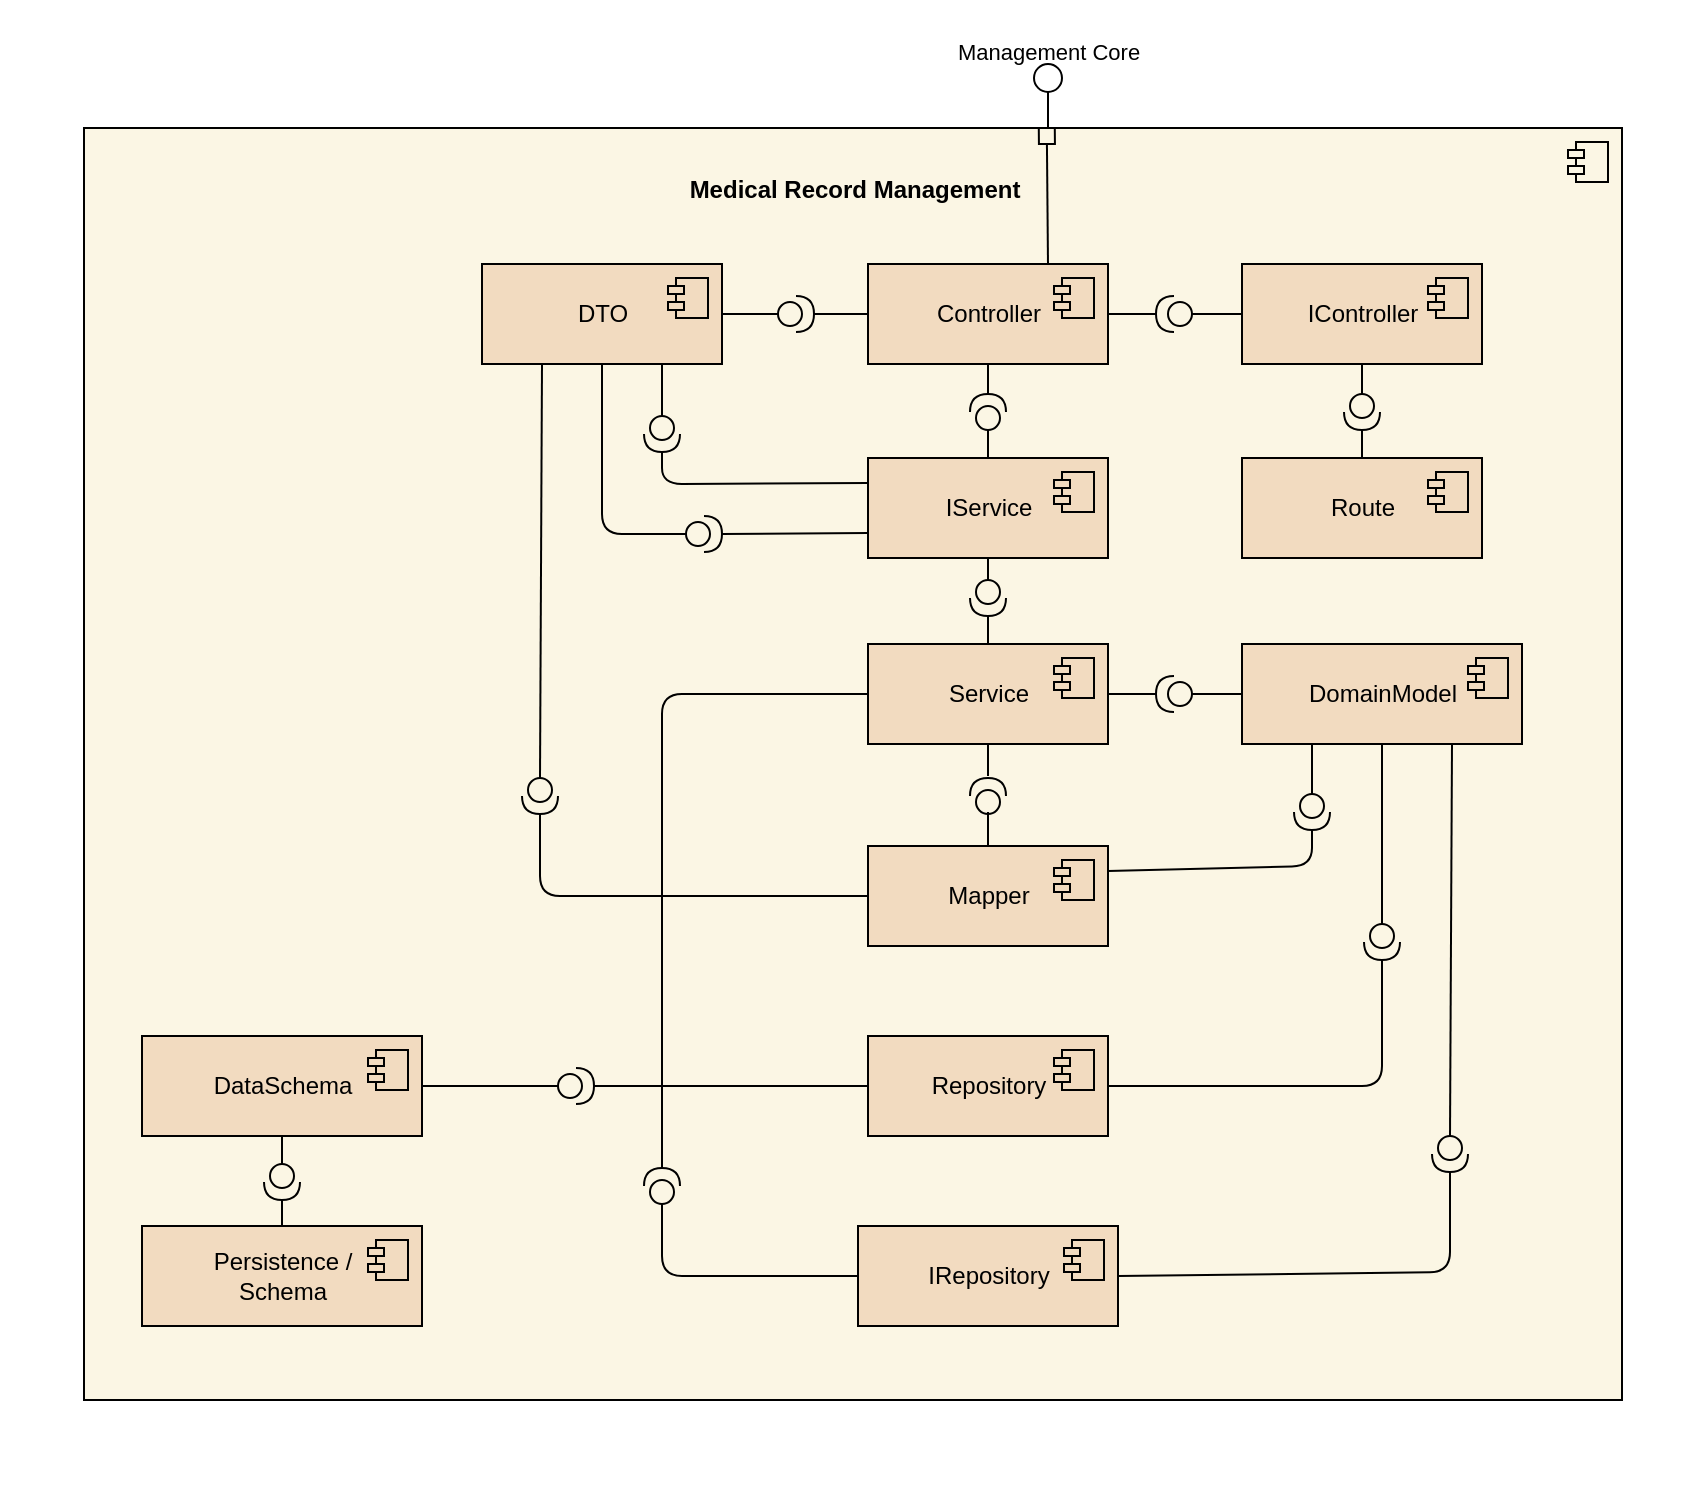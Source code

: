 <mxfile>
    <diagram id="2KhIsbDiPvBkP_OM17Oy" name="Page-1">
        <mxGraphModel dx="2700" dy="2297" grid="0" gridSize="4" guides="1" tooltips="1" connect="1" arrows="1" fold="1" page="1" pageScale="1" pageWidth="850" pageHeight="1100" background="#FFFFFF" math="0" shadow="0">
            <root>
                <mxCell id="0"/>
                <mxCell id="1" parent="0"/>
                <mxCell id="227" value="" style="whiteSpace=wrap;html=1;strokeColor=none;fontColor=#000000;fillColor=none;" vertex="1" parent="1">
                    <mxGeometry x="388" y="-50" width="852" height="743" as="geometry"/>
                </mxCell>
                <mxCell id="113" value="&lt;b&gt;Medical Record Management&lt;br&gt;&lt;br&gt;&lt;br&gt;&lt;br&gt;&lt;br&gt;&lt;br&gt;&lt;br&gt;&lt;br&gt;&lt;br&gt;&lt;br&gt;&lt;br&gt;&lt;br&gt;&lt;br&gt;&lt;br&gt;&lt;br&gt;&lt;br&gt;&lt;br&gt;&lt;br&gt;&lt;br&gt;&lt;br&gt;&lt;br&gt;&lt;br&gt;&lt;br&gt;&lt;br&gt;&lt;br&gt;&lt;br&gt;&lt;br&gt;&lt;br&gt;&lt;br&gt;&lt;br&gt;&lt;br&gt;&lt;br&gt;&lt;br&gt;&lt;br&gt;&lt;br&gt;&lt;br&gt;&lt;br&gt;&lt;br&gt;&lt;br&gt;&lt;br&gt;&lt;br&gt;&lt;/b&gt;" style="html=1;dropTarget=0;fillColor=#FBF6E4;strokeColor=#000000;fontColor=#000000;" vertex="1" parent="1">
                    <mxGeometry x="430" y="14" width="769" height="636" as="geometry"/>
                </mxCell>
                <mxCell id="114" value="" style="shape=module;jettyWidth=8;jettyHeight=4;fillColor=#FBF6E4;strokeColor=#000000;" vertex="1" parent="113">
                    <mxGeometry x="1" width="20" height="20" relative="1" as="geometry">
                        <mxPoint x="-27" y="7" as="offset"/>
                    </mxGeometry>
                </mxCell>
                <mxCell id="213" style="edgeStyle=none;html=1;exitX=1;exitY=0.5;exitDx=0;exitDy=0;entryX=1;entryY=0.5;entryDx=0;entryDy=0;entryPerimeter=0;strokeColor=#000000;endArrow=none;endFill=0;" edge="1" parent="1" source="117" target="208">
                    <mxGeometry relative="1" as="geometry">
                        <Array as="points">
                            <mxPoint x="1113" y="586"/>
                        </Array>
                    </mxGeometry>
                </mxCell>
                <mxCell id="215" style="edgeStyle=none;html=1;exitX=0;exitY=0.5;exitDx=0;exitDy=0;entryX=0;entryY=0.5;entryDx=0;entryDy=0;entryPerimeter=0;strokeColor=#000000;endArrow=none;endFill=0;" edge="1" parent="1" source="117" target="214">
                    <mxGeometry relative="1" as="geometry">
                        <Array as="points">
                            <mxPoint x="719" y="588"/>
                        </Array>
                    </mxGeometry>
                </mxCell>
                <mxCell id="117" value="IRepository" style="html=1;dropTarget=0;fillColor=#f2dbc0;strokeColor=#000000;fontColor=#000000;align=center;" vertex="1" parent="1">
                    <mxGeometry x="817" y="563" width="130" height="50" as="geometry"/>
                </mxCell>
                <mxCell id="118" value="" style="shape=module;jettyWidth=8;jettyHeight=4;fillColor=#f2dbc0;strokeColor=#000000;" vertex="1" parent="117">
                    <mxGeometry x="1" width="20" height="20" relative="1" as="geometry">
                        <mxPoint x="-27" y="7" as="offset"/>
                    </mxGeometry>
                </mxCell>
                <mxCell id="209" style="edgeStyle=none;html=1;exitX=1;exitY=0.5;exitDx=0;exitDy=0;entryX=1;entryY=0.5;entryDx=0;entryDy=0;entryPerimeter=0;strokeColor=#000000;endArrow=none;endFill=0;" edge="1" parent="1" source="120" target="206">
                    <mxGeometry relative="1" as="geometry">
                        <Array as="points">
                            <mxPoint x="1079" y="493"/>
                        </Array>
                    </mxGeometry>
                </mxCell>
                <mxCell id="217" style="edgeStyle=none;html=1;exitX=0;exitY=0.5;exitDx=0;exitDy=0;entryX=1;entryY=0.5;entryDx=0;entryDy=0;entryPerimeter=0;strokeColor=#000000;endArrow=none;endFill=0;" edge="1" parent="1" source="120" target="142">
                    <mxGeometry relative="1" as="geometry"/>
                </mxCell>
                <mxCell id="120" value="Repository" style="html=1;dropTarget=0;fillColor=#f2dbc0;strokeColor=#000000;fontColor=#000000;" vertex="1" parent="1">
                    <mxGeometry x="822" y="468" width="120" height="50" as="geometry"/>
                </mxCell>
                <mxCell id="121" value="" style="shape=module;jettyWidth=8;jettyHeight=4;fillColor=#f2dbc0;strokeColor=#000000;" vertex="1" parent="120">
                    <mxGeometry x="1" width="20" height="20" relative="1" as="geometry">
                        <mxPoint x="-27" y="7" as="offset"/>
                    </mxGeometry>
                </mxCell>
                <mxCell id="198" style="edgeStyle=none;html=1;exitX=0;exitY=0.5;exitDx=0;exitDy=0;entryX=1;entryY=0.5;entryDx=0;entryDy=0;entryPerimeter=0;strokeColor=#000000;endArrow=none;endFill=0;" edge="1" parent="1" source="125" target="197">
                    <mxGeometry relative="1" as="geometry">
                        <Array as="points">
                            <mxPoint x="658" y="398"/>
                        </Array>
                    </mxGeometry>
                </mxCell>
                <mxCell id="205" style="edgeStyle=none;html=1;exitX=1;exitY=0.25;exitDx=0;exitDy=0;entryX=1;entryY=0.5;entryDx=0;entryDy=0;entryPerimeter=0;strokeColor=#000000;endArrow=none;endFill=0;" edge="1" parent="1" source="125" target="203">
                    <mxGeometry relative="1" as="geometry">
                        <Array as="points">
                            <mxPoint x="1044" y="383"/>
                        </Array>
                    </mxGeometry>
                </mxCell>
                <mxCell id="125" value="Mapper" style="html=1;dropTarget=0;fillColor=#f2dbc0;strokeColor=#000000;fontColor=#000000;" vertex="1" parent="1">
                    <mxGeometry x="822" y="373" width="120" height="50" as="geometry"/>
                </mxCell>
                <mxCell id="126" value="" style="shape=module;jettyWidth=8;jettyHeight=4;fillColor=#f2dbc0;strokeColor=#000000;" vertex="1" parent="125">
                    <mxGeometry x="1" width="20" height="20" relative="1" as="geometry">
                        <mxPoint x="-27" y="7" as="offset"/>
                    </mxGeometry>
                </mxCell>
                <mxCell id="181" style="edgeStyle=none;html=1;exitX=1;exitY=0.5;exitDx=0;exitDy=0;entryX=0;entryY=0.5;entryDx=0;entryDy=0;entryPerimeter=0;strokeColor=#000000;endArrow=none;endFill=0;" edge="1" parent="1" source="131" target="180">
                    <mxGeometry relative="1" as="geometry"/>
                </mxCell>
                <mxCell id="185" style="edgeStyle=none;html=1;exitX=0.75;exitY=1;exitDx=0;exitDy=0;entryX=0;entryY=0.5;entryDx=0;entryDy=0;entryPerimeter=0;strokeColor=#000000;endArrow=none;endFill=0;" edge="1" parent="1" source="131" target="183">
                    <mxGeometry relative="1" as="geometry"/>
                </mxCell>
                <mxCell id="188" style="edgeStyle=none;html=1;exitX=0.5;exitY=1;exitDx=0;exitDy=0;entryX=0;entryY=0.5;entryDx=0;entryDy=0;entryPerimeter=0;strokeColor=#000000;endArrow=none;endFill=0;" edge="1" parent="1" source="131" target="195">
                    <mxGeometry relative="1" as="geometry">
                        <mxPoint x="689" y="179.0" as="targetPoint"/>
                        <Array as="points">
                            <mxPoint x="689" y="217"/>
                        </Array>
                    </mxGeometry>
                </mxCell>
                <mxCell id="131" value="DTO" style="html=1;dropTarget=0;fillColor=#f2dbc0;strokeColor=#000000;fontColor=#000000;" vertex="1" parent="1">
                    <mxGeometry x="629" y="82" width="120" height="50" as="geometry"/>
                </mxCell>
                <mxCell id="132" value="" style="shape=module;jettyWidth=8;jettyHeight=4;fillColor=#f2dbc0;strokeColor=#000000;" vertex="1" parent="131">
                    <mxGeometry x="1" width="20" height="20" relative="1" as="geometry">
                        <mxPoint x="-27" y="7" as="offset"/>
                    </mxGeometry>
                </mxCell>
                <mxCell id="222" style="edgeStyle=none;html=1;exitX=1;exitY=0.5;exitDx=0;exitDy=0;exitPerimeter=0;entryX=0.5;entryY=0;entryDx=0;entryDy=0;strokeColor=#000000;endArrow=none;endFill=0;" edge="1" parent="1" source="134" target="219">
                    <mxGeometry relative="1" as="geometry"/>
                </mxCell>
                <mxCell id="134" value="" style="shape=providedRequiredInterface;html=1;verticalLabelPosition=bottom;sketch=0;fontColor=#000000;fillColor=none;direction=south;strokeColor=#000000;" vertex="1" parent="1">
                    <mxGeometry x="520" y="532" width="18" height="18" as="geometry"/>
                </mxCell>
                <mxCell id="221" style="edgeStyle=none;html=1;exitX=0.5;exitY=1;exitDx=0;exitDy=0;entryX=0;entryY=0.5;entryDx=0;entryDy=0;entryPerimeter=0;strokeColor=#000000;endArrow=none;endFill=0;" edge="1" parent="1" source="137" target="134">
                    <mxGeometry relative="1" as="geometry"/>
                </mxCell>
                <mxCell id="137" value="DataSchema" style="html=1;dropTarget=0;fillColor=#f2dbc0;strokeColor=#000000;fontColor=#000000;" vertex="1" parent="1">
                    <mxGeometry x="459" y="468" width="140" height="50" as="geometry"/>
                </mxCell>
                <mxCell id="138" value="" style="shape=module;jettyWidth=8;jettyHeight=4;fillColor=#f2dbc0;strokeColor=#000000;" vertex="1" parent="137">
                    <mxGeometry x="1" width="20" height="20" relative="1" as="geometry">
                        <mxPoint x="-27" y="7" as="offset"/>
                    </mxGeometry>
                </mxCell>
                <mxCell id="204" style="edgeStyle=none;html=1;exitX=0.25;exitY=1;exitDx=0;exitDy=0;entryX=0;entryY=0.5;entryDx=0;entryDy=0;entryPerimeter=0;strokeColor=#000000;endArrow=none;endFill=0;" edge="1" parent="1" source="139" target="203">
                    <mxGeometry relative="1" as="geometry"/>
                </mxCell>
                <mxCell id="211" style="edgeStyle=none;html=1;exitX=0.5;exitY=1;exitDx=0;exitDy=0;entryX=0;entryY=0.5;entryDx=0;entryDy=0;entryPerimeter=0;strokeColor=#000000;endArrow=none;endFill=0;" edge="1" parent="1" source="139" target="206">
                    <mxGeometry relative="1" as="geometry"/>
                </mxCell>
                <mxCell id="212" style="edgeStyle=none;html=1;exitX=0.75;exitY=1;exitDx=0;exitDy=0;entryX=0;entryY=0.5;entryDx=0;entryDy=0;entryPerimeter=0;strokeColor=#000000;endArrow=none;endFill=0;" edge="1" parent="1" source="139" target="208">
                    <mxGeometry relative="1" as="geometry"/>
                </mxCell>
                <mxCell id="139" value="DomainModel" style="html=1;dropTarget=0;fillColor=#f2dbc0;strokeColor=#000000;fontColor=#000000;" vertex="1" parent="1">
                    <mxGeometry x="1009" y="272" width="140" height="50" as="geometry"/>
                </mxCell>
                <mxCell id="140" value="" style="shape=module;jettyWidth=8;jettyHeight=4;fillColor=#f2dbc0;strokeColor=#000000;" vertex="1" parent="139">
                    <mxGeometry x="1" width="20" height="20" relative="1" as="geometry">
                        <mxPoint x="-27" y="7" as="offset"/>
                    </mxGeometry>
                </mxCell>
                <mxCell id="218" style="edgeStyle=none;html=1;exitX=0;exitY=0.5;exitDx=0;exitDy=0;exitPerimeter=0;entryX=1;entryY=0.5;entryDx=0;entryDy=0;strokeColor=#000000;endArrow=none;endFill=0;" edge="1" parent="1" source="142" target="137">
                    <mxGeometry relative="1" as="geometry"/>
                </mxCell>
                <mxCell id="142" value="" style="shape=providedRequiredInterface;html=1;verticalLabelPosition=bottom;sketch=0;fontColor=#000000;fillColor=none;direction=west;strokeColor=#000000;rotation=-180;" vertex="1" parent="1">
                    <mxGeometry x="667" y="484" width="18" height="18" as="geometry"/>
                </mxCell>
                <mxCell id="192" style="edgeStyle=none;html=1;exitX=0.5;exitY=1;exitDx=0;exitDy=0;entryX=0;entryY=0.5;entryDx=0;entryDy=0;entryPerimeter=0;strokeColor=#000000;endArrow=none;endFill=0;" edge="1" parent="1" source="144">
                    <mxGeometry relative="1" as="geometry">
                        <mxPoint x="882" y="338" as="targetPoint"/>
                    </mxGeometry>
                </mxCell>
                <mxCell id="202" style="edgeStyle=none;html=1;exitX=1;exitY=0.5;exitDx=0;exitDy=0;entryX=1;entryY=0.5;entryDx=0;entryDy=0;entryPerimeter=0;strokeColor=#000000;endArrow=none;endFill=0;" edge="1" parent="1" source="144" target="200">
                    <mxGeometry relative="1" as="geometry"/>
                </mxCell>
                <mxCell id="144" value="Service" style="html=1;dropTarget=0;fillColor=#f2dbc0;strokeColor=#000000;fontColor=#000000;" vertex="1" parent="1">
                    <mxGeometry x="822" y="272" width="120" height="50" as="geometry"/>
                </mxCell>
                <mxCell id="145" value="" style="shape=module;jettyWidth=8;jettyHeight=4;fillColor=#f2dbc0;strokeColor=#000000;" vertex="1" parent="144">
                    <mxGeometry x="1" width="20" height="20" relative="1" as="geometry">
                        <mxPoint x="-27" y="7" as="offset"/>
                    </mxGeometry>
                </mxCell>
                <mxCell id="168" style="edgeStyle=none;html=1;exitX=1;exitY=0.5;exitDx=0;exitDy=0;entryX=1;entryY=0.5;entryDx=0;entryDy=0;entryPerimeter=0;strokeColor=#000000;endArrow=none;endFill=0;" edge="1" parent="1" source="147" target="166">
                    <mxGeometry relative="1" as="geometry"/>
                </mxCell>
                <mxCell id="175" style="edgeStyle=none;html=1;exitX=0.5;exitY=1;exitDx=0;exitDy=0;entryX=1;entryY=0.5;entryDx=0;entryDy=0;entryPerimeter=0;strokeColor=#000000;endArrow=none;endFill=0;" edge="1" parent="1" source="147" target="174">
                    <mxGeometry relative="1" as="geometry"/>
                </mxCell>
                <mxCell id="147" value="Controller" style="html=1;dropTarget=0;fillColor=#f2dbc0;strokeColor=#000000;fontColor=#000000;" vertex="1" parent="1">
                    <mxGeometry x="822" y="82" width="120" height="50" as="geometry"/>
                </mxCell>
                <mxCell id="148" value="" style="shape=module;jettyWidth=8;jettyHeight=4;fillColor=#f2dbc0;strokeColor=#000000;" vertex="1" parent="147">
                    <mxGeometry x="1" width="20" height="20" relative="1" as="geometry">
                        <mxPoint x="-27" y="7" as="offset"/>
                    </mxGeometry>
                </mxCell>
                <mxCell id="162" value="IController" style="html=1;dropTarget=0;fillColor=#f2dbc0;strokeColor=#000000;fontColor=#000000;" vertex="1" parent="1">
                    <mxGeometry x="1009" y="82" width="120" height="50" as="geometry"/>
                </mxCell>
                <mxCell id="163" value="" style="shape=module;jettyWidth=8;jettyHeight=4;fillColor=#f2dbc0;strokeColor=#000000;" vertex="1" parent="162">
                    <mxGeometry x="1" width="20" height="20" relative="1" as="geometry">
                        <mxPoint x="-27" y="7" as="offset"/>
                    </mxGeometry>
                </mxCell>
                <mxCell id="164" value="Route" style="html=1;dropTarget=0;fillColor=#f2dbc0;strokeColor=#000000;fontColor=#000000;" vertex="1" parent="1">
                    <mxGeometry x="1009" y="179" width="120" height="50" as="geometry"/>
                </mxCell>
                <mxCell id="165" value="" style="shape=module;jettyWidth=8;jettyHeight=4;fillColor=#f2dbc0;strokeColor=#000000;" vertex="1" parent="164">
                    <mxGeometry x="1" width="20" height="20" relative="1" as="geometry">
                        <mxPoint x="-27" y="7" as="offset"/>
                    </mxGeometry>
                </mxCell>
                <mxCell id="167" style="edgeStyle=none;html=1;exitX=0;exitY=0.5;exitDx=0;exitDy=0;exitPerimeter=0;entryX=0;entryY=0.5;entryDx=0;entryDy=0;endArrow=none;endFill=0;strokeColor=#000000;" edge="1" parent="1" source="166" target="162">
                    <mxGeometry relative="1" as="geometry"/>
                </mxCell>
                <mxCell id="166" value="" style="shape=providedRequiredInterface;html=1;verticalLabelPosition=bottom;sketch=0;fontColor=#000000;fillColor=none;direction=west;strokeColor=#000000;" vertex="1" parent="1">
                    <mxGeometry x="966" y="98" width="18" height="18" as="geometry"/>
                </mxCell>
                <mxCell id="170" style="edgeStyle=none;html=1;exitX=0;exitY=0.5;exitDx=0;exitDy=0;exitPerimeter=0;strokeColor=#000000;endArrow=none;endFill=0;" edge="1" parent="1" source="169" target="162">
                    <mxGeometry relative="1" as="geometry"/>
                </mxCell>
                <mxCell id="171" style="edgeStyle=none;html=1;exitX=1;exitY=0.5;exitDx=0;exitDy=0;exitPerimeter=0;entryX=0.5;entryY=0;entryDx=0;entryDy=0;strokeColor=#000000;endArrow=none;endFill=0;" edge="1" parent="1" source="169" target="164">
                    <mxGeometry relative="1" as="geometry"/>
                </mxCell>
                <mxCell id="169" value="" style="shape=providedRequiredInterface;html=1;verticalLabelPosition=bottom;sketch=0;fontColor=#000000;fillColor=none;direction=south;strokeColor=#000000;" vertex="1" parent="1">
                    <mxGeometry x="1060" y="147" width="18" height="18" as="geometry"/>
                </mxCell>
                <mxCell id="178" style="edgeStyle=none;html=1;exitX=0.5;exitY=1;exitDx=0;exitDy=0;entryX=0;entryY=0.5;entryDx=0;entryDy=0;entryPerimeter=0;strokeColor=#000000;endArrow=none;endFill=0;" edge="1" parent="1" source="172" target="177">
                    <mxGeometry relative="1" as="geometry"/>
                </mxCell>
                <mxCell id="196" style="edgeStyle=none;html=1;exitX=0;exitY=0.75;exitDx=0;exitDy=0;strokeColor=#000000;endArrow=none;endFill=0;" edge="1" parent="1" source="172" target="195">
                    <mxGeometry relative="1" as="geometry"/>
                </mxCell>
                <mxCell id="172" value="IService" style="html=1;dropTarget=0;fillColor=#f2dbc0;strokeColor=#000000;fontColor=#000000;" vertex="1" parent="1">
                    <mxGeometry x="822" y="179" width="120" height="50" as="geometry"/>
                </mxCell>
                <mxCell id="173" value="" style="shape=module;jettyWidth=8;jettyHeight=4;fillColor=#f2dbc0;strokeColor=#000000;" vertex="1" parent="172">
                    <mxGeometry x="1" width="20" height="20" relative="1" as="geometry">
                        <mxPoint x="-27" y="7" as="offset"/>
                    </mxGeometry>
                </mxCell>
                <mxCell id="176" style="edgeStyle=none;html=1;exitX=0;exitY=0.5;exitDx=0;exitDy=0;exitPerimeter=0;entryX=0.5;entryY=0;entryDx=0;entryDy=0;strokeColor=#000000;endArrow=none;endFill=0;" edge="1" parent="1" source="174" target="172">
                    <mxGeometry relative="1" as="geometry"/>
                </mxCell>
                <mxCell id="174" value="" style="shape=providedRequiredInterface;html=1;verticalLabelPosition=bottom;sketch=0;fontColor=#000000;fillColor=none;direction=north;strokeColor=#000000;" vertex="1" parent="1">
                    <mxGeometry x="873" y="147" width="18" height="18" as="geometry"/>
                </mxCell>
                <mxCell id="179" style="edgeStyle=none;html=1;exitX=1;exitY=0.5;exitDx=0;exitDy=0;exitPerimeter=0;entryX=0.5;entryY=0;entryDx=0;entryDy=0;strokeColor=#000000;endArrow=none;endFill=0;" edge="1" parent="1" source="177" target="144">
                    <mxGeometry relative="1" as="geometry"/>
                </mxCell>
                <mxCell id="177" value="" style="shape=providedRequiredInterface;html=1;verticalLabelPosition=bottom;sketch=0;fontColor=#000000;fillColor=none;direction=south;strokeColor=#000000;" vertex="1" parent="1">
                    <mxGeometry x="873" y="240" width="18" height="18" as="geometry"/>
                </mxCell>
                <mxCell id="182" style="edgeStyle=none;html=1;exitX=1;exitY=0.5;exitDx=0;exitDy=0;exitPerimeter=0;entryX=0;entryY=0.5;entryDx=0;entryDy=0;strokeColor=#000000;endArrow=none;endFill=0;" edge="1" parent="1" source="180" target="147">
                    <mxGeometry relative="1" as="geometry"/>
                </mxCell>
                <mxCell id="180" value="" style="shape=providedRequiredInterface;html=1;verticalLabelPosition=bottom;sketch=0;fontColor=#000000;fillColor=none;direction=west;strokeColor=#000000;rotation=-180;" vertex="1" parent="1">
                    <mxGeometry x="777" y="98" width="18" height="18" as="geometry"/>
                </mxCell>
                <mxCell id="186" style="edgeStyle=none;html=1;exitX=1;exitY=0.5;exitDx=0;exitDy=0;exitPerimeter=0;entryX=0;entryY=0.25;entryDx=0;entryDy=0;strokeColor=#000000;endArrow=none;endFill=0;" edge="1" parent="1" source="183" target="172">
                    <mxGeometry relative="1" as="geometry">
                        <Array as="points">
                            <mxPoint x="719" y="192"/>
                        </Array>
                    </mxGeometry>
                </mxCell>
                <mxCell id="183" value="" style="shape=providedRequiredInterface;html=1;verticalLabelPosition=bottom;sketch=0;fontColor=#000000;fillColor=none;direction=south;strokeColor=#000000;" vertex="1" parent="1">
                    <mxGeometry x="710" y="158" width="18" height="18" as="geometry"/>
                </mxCell>
                <mxCell id="193" style="edgeStyle=none;html=1;exitX=1;exitY=0.5;exitDx=0;exitDy=0;exitPerimeter=0;entryX=0.5;entryY=0;entryDx=0;entryDy=0;strokeColor=#000000;endArrow=none;endFill=0;" edge="1" parent="1" target="125">
                    <mxGeometry relative="1" as="geometry">
                        <mxPoint x="882" y="356.0" as="sourcePoint"/>
                    </mxGeometry>
                </mxCell>
                <mxCell id="194" value="" style="shape=providedRequiredInterface;html=1;verticalLabelPosition=bottom;sketch=0;fontColor=#000000;fillColor=none;direction=north;strokeColor=#000000;" vertex="1" parent="1">
                    <mxGeometry x="873" y="339" width="18" height="18" as="geometry"/>
                </mxCell>
                <mxCell id="195" value="" style="shape=providedRequiredInterface;html=1;verticalLabelPosition=bottom;sketch=0;fontColor=#000000;fillColor=none;direction=west;strokeColor=#000000;rotation=-180;" vertex="1" parent="1">
                    <mxGeometry x="731" y="208" width="18" height="18" as="geometry"/>
                </mxCell>
                <mxCell id="199" style="edgeStyle=none;html=1;exitX=0;exitY=0.5;exitDx=0;exitDy=0;exitPerimeter=0;entryX=0.25;entryY=1;entryDx=0;entryDy=0;strokeColor=#000000;endArrow=none;endFill=0;" edge="1" parent="1" source="197" target="131">
                    <mxGeometry relative="1" as="geometry"/>
                </mxCell>
                <mxCell id="197" value="" style="shape=providedRequiredInterface;html=1;verticalLabelPosition=bottom;sketch=0;fontColor=#000000;fillColor=none;direction=south;strokeColor=#000000;" vertex="1" parent="1">
                    <mxGeometry x="649" y="339" width="18" height="18" as="geometry"/>
                </mxCell>
                <mxCell id="201" style="edgeStyle=none;html=1;exitX=0;exitY=0.5;exitDx=0;exitDy=0;exitPerimeter=0;entryX=0;entryY=0.5;entryDx=0;entryDy=0;strokeColor=#000000;endArrow=none;endFill=0;" edge="1" parent="1" source="200" target="139">
                    <mxGeometry relative="1" as="geometry"/>
                </mxCell>
                <mxCell id="200" value="" style="shape=providedRequiredInterface;html=1;verticalLabelPosition=bottom;sketch=0;fontColor=#000000;fillColor=none;direction=west;strokeColor=#000000;" vertex="1" parent="1">
                    <mxGeometry x="966" y="288" width="18" height="18" as="geometry"/>
                </mxCell>
                <mxCell id="203" value="" style="shape=providedRequiredInterface;html=1;verticalLabelPosition=bottom;sketch=0;fontColor=#000000;fillColor=none;direction=south;strokeColor=#000000;" vertex="1" parent="1">
                    <mxGeometry x="1035" y="347" width="18" height="18" as="geometry"/>
                </mxCell>
                <mxCell id="206" value="" style="shape=providedRequiredInterface;html=1;verticalLabelPosition=bottom;sketch=0;fontColor=#000000;fillColor=none;direction=south;strokeColor=#000000;" vertex="1" parent="1">
                    <mxGeometry x="1070" y="412" width="18" height="18" as="geometry"/>
                </mxCell>
                <mxCell id="208" value="" style="shape=providedRequiredInterface;html=1;verticalLabelPosition=bottom;sketch=0;fontColor=#000000;fillColor=none;direction=south;strokeColor=#000000;" vertex="1" parent="1">
                    <mxGeometry x="1104" y="518" width="18" height="18" as="geometry"/>
                </mxCell>
                <mxCell id="216" style="edgeStyle=none;html=1;exitX=1;exitY=0.5;exitDx=0;exitDy=0;exitPerimeter=0;entryX=0;entryY=0.5;entryDx=0;entryDy=0;strokeColor=#000000;endArrow=none;endFill=0;" edge="1" parent="1" source="214" target="144">
                    <mxGeometry relative="1" as="geometry">
                        <Array as="points">
                            <mxPoint x="719" y="297"/>
                        </Array>
                    </mxGeometry>
                </mxCell>
                <mxCell id="214" value="" style="shape=providedRequiredInterface;html=1;verticalLabelPosition=bottom;sketch=0;fontColor=#000000;fillColor=none;direction=north;strokeColor=#000000;" vertex="1" parent="1">
                    <mxGeometry x="710" y="534" width="18" height="18" as="geometry"/>
                </mxCell>
                <mxCell id="219" value="Persistence / &lt;br&gt;Schema" style="html=1;dropTarget=0;fillColor=#f2dbc0;strokeColor=#000000;fontColor=#000000;" vertex="1" parent="1">
                    <mxGeometry x="459" y="563" width="140" height="50" as="geometry"/>
                </mxCell>
                <mxCell id="220" value="" style="shape=module;jettyWidth=8;jettyHeight=4;fillColor=#f2dbc0;strokeColor=#000000;" vertex="1" parent="219">
                    <mxGeometry x="1" width="20" height="20" relative="1" as="geometry">
                        <mxPoint x="-27" y="7" as="offset"/>
                    </mxGeometry>
                </mxCell>
                <mxCell id="224" style="edgeStyle=none;html=1;strokeColor=#000000;fontColor=#000000;endArrow=circle;endFill=0;" edge="1" parent="1">
                    <mxGeometry relative="1" as="geometry">
                        <mxPoint x="912" y="-19" as="targetPoint"/>
                        <mxPoint x="912" y="14" as="sourcePoint"/>
                    </mxGeometry>
                </mxCell>
                <mxCell id="225" value="Management Core" style="edgeLabel;html=1;align=center;verticalAlign=middle;resizable=0;points=[];fontColor=#000000;labelBackgroundColor=none;" vertex="1" connectable="0" parent="224">
                    <mxGeometry x="0.414" y="-5" relative="1" as="geometry">
                        <mxPoint x="-5" y="-15" as="offset"/>
                    </mxGeometry>
                </mxCell>
                <mxCell id="226" style="edgeStyle=none;html=1;exitX=0.75;exitY=0;exitDx=0;exitDy=0;strokeColor=#000000;endArrow=box;endFill=0;entryX=0.626;entryY=0;entryDx=0;entryDy=0;entryPerimeter=0;" edge="1" parent="1" source="147" target="113">
                    <mxGeometry relative="1" as="geometry">
                        <mxPoint x="953.414" y="57" as="targetPoint"/>
                        <mxPoint x="860.0" y="57.8" as="sourcePoint"/>
                    </mxGeometry>
                </mxCell>
            </root>
        </mxGraphModel>
    </diagram>
</mxfile>